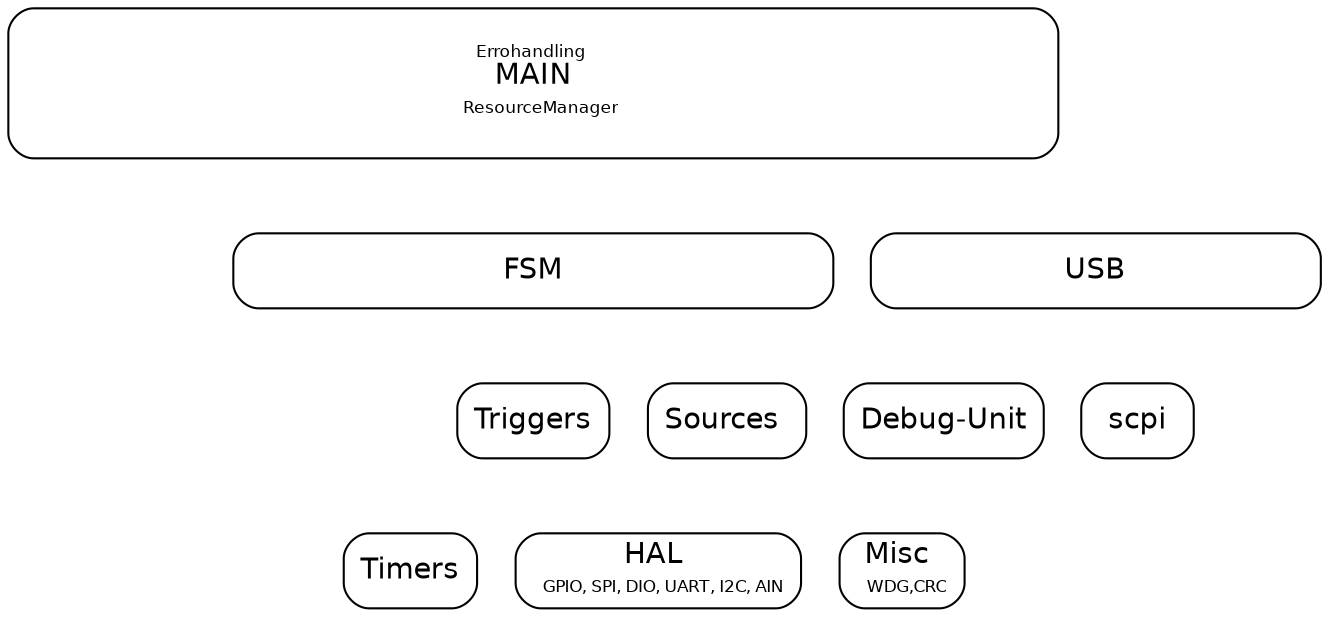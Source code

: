 digraph fwLayers
{
			# splines = ortho
	node 		[style = rounded, shape = box]
	rankdir = TB;
	graph [fontname = "helvetica"];
	node [fontname = "helvetica"];
	edge [fontname = "helvetica"];

	main	[label=<
		<FONT POINT-SIZE="8">Errohandling </FONT><br/> 
		MAIN <br/> 
		<FONT POINT-SIZE="8"> ResourceManager</FONT>>, width=7, height=1]
	fsm     [label=FSM, width=4]
	usb     [label=<USB>, width=3]
	trig    [label=Triggers]
	tim 	[label=Timers]
	sour    [label=<Sources >]
	dbg     [label=<Debug-Unit>]
	scpi     [label=scpi]
	misc    [label=<Misc <br/> <FONT POINT-SIZE="8">WDG,CRC</FONT>>]
	hal    [label=<HAL <br/> <FONT POINT-SIZE="8">GPIO, SPI, DIO, UART, I2C, AIN</FONT>>]

	main -> fsm [style=invis]

	fsm -> trig [style=invis]
	# fsm -> sour [style=invis]
	# fsm -> scpi [style=invis]
	trig -> hal  [style=invis]
	trig -> tim  [style=invis]
	
	{rank = same; fsm; usb }
	{rank = same; hal; misc }
	{rank = same; trig; sour; dbg; scpi}

}